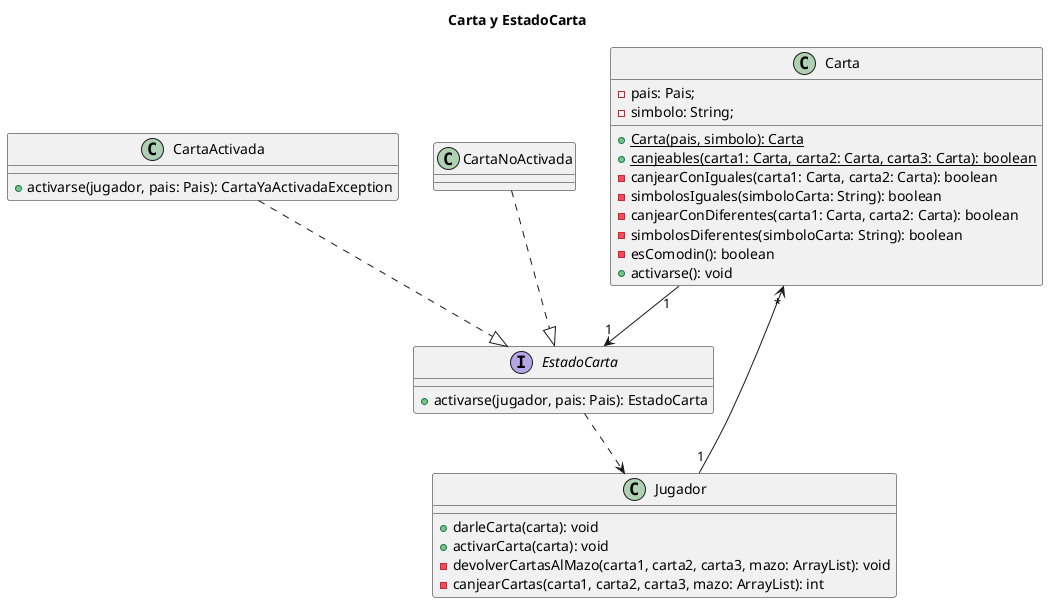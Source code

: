 @startuml

title Carta y EstadoCarta

class Carta {
    - pais: Pais;
    - simbolo: String;
    + {static} Carta(pais, simbolo): Carta
    + {static} canjeables(carta1: Carta, carta2: Carta, carta3: Carta): boolean
    - canjearConIguales(carta1: Carta, carta2: Carta): boolean
    - simbolosIguales(simboloCarta: String): boolean
    - canjearConDiferentes(carta1: Carta, carta2: Carta): boolean
    - simbolosDiferentes(simboloCarta: String): boolean
    - esComodin(): boolean
    + activarse(): void
}

Carta "1" --> "1" EstadoCarta

EstadoCarta ..> Jugador

interface EstadoCarta {
    + activarse(jugador, pais: Pais): EstadoCarta
}

CartaActivada ..|> EstadoCarta

class CartaActivada {
    + activarse(jugador, pais: Pais): CartaYaActivadaException
}

CartaNoActivada ..|> EstadoCarta

Jugador "1" --> "*" Carta

class Jugador {
    + darleCarta(carta): void
    + activarCarta(carta): void
    - devolverCartasAlMazo(carta1, carta2, carta3, mazo: ArrayList): void
    - canjearCartas(carta1, carta2, carta3, mazo: ArrayList): int
}

@enduml